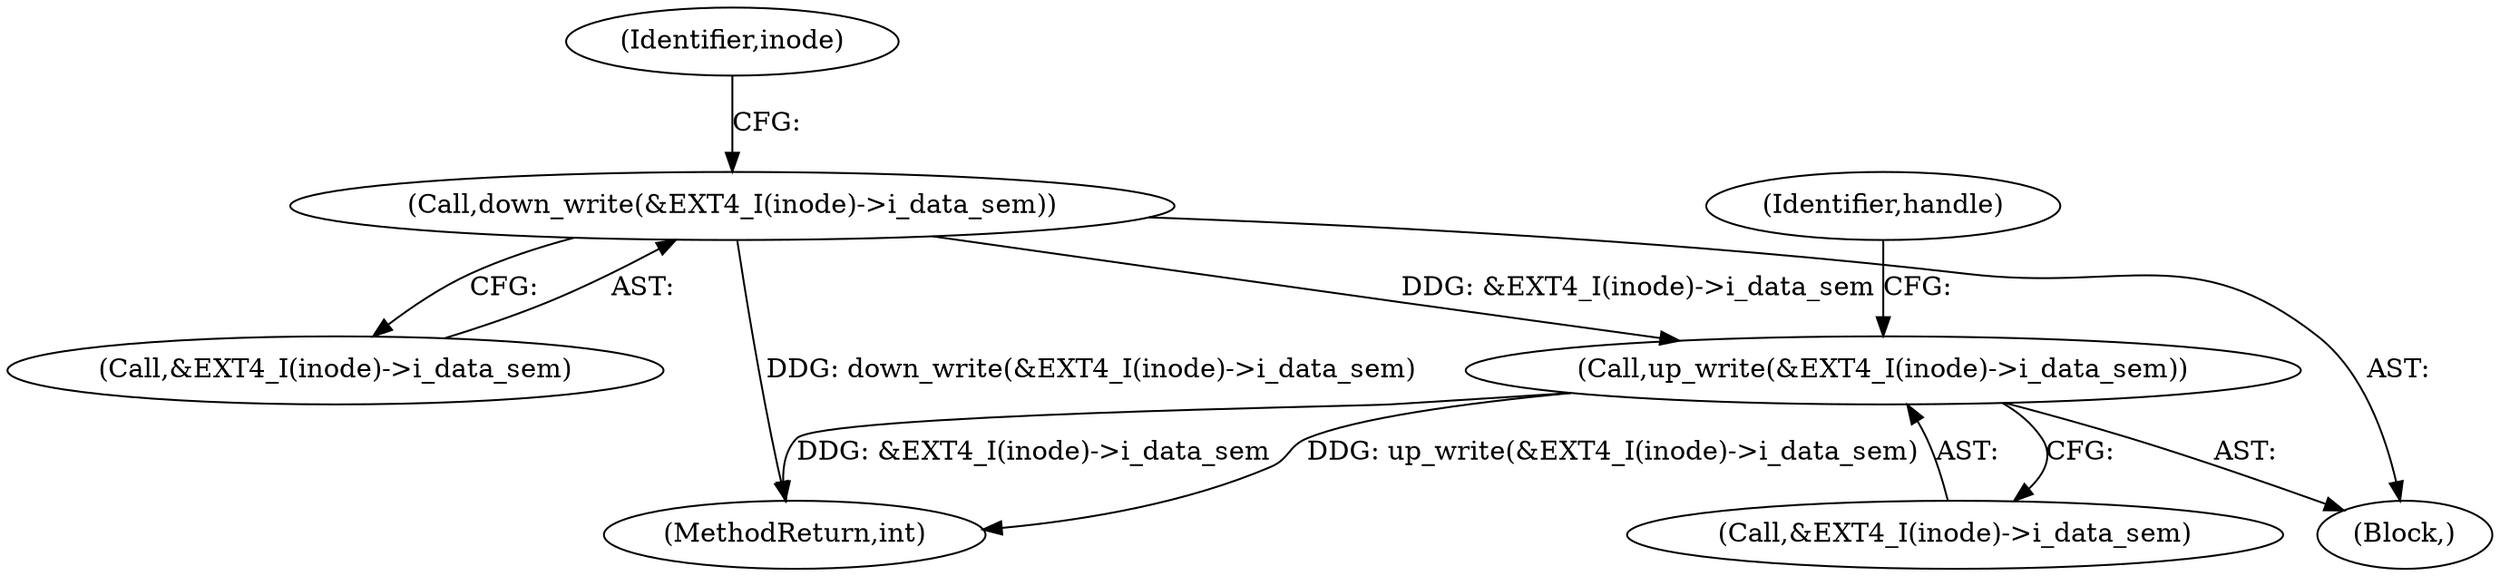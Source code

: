 digraph "0_linux_ea3d7209ca01da209cda6f0dea8be9cc4b7a933b_7@API" {
"1000398" [label="(Call,down_write(&EXT4_I(inode)->i_data_sem))"];
"1000431" [label="(Call,up_write(&EXT4_I(inode)->i_data_sem))"];
"1000432" [label="(Call,&EXT4_I(inode)->i_data_sem)"];
"1000351" [label="(Block,)"];
"1000407" [label="(Identifier,inode)"];
"1000541" [label="(MethodReturn,int)"];
"1000438" [label="(Identifier,handle)"];
"1000398" [label="(Call,down_write(&EXT4_I(inode)->i_data_sem))"];
"1000431" [label="(Call,up_write(&EXT4_I(inode)->i_data_sem))"];
"1000399" [label="(Call,&EXT4_I(inode)->i_data_sem)"];
"1000398" -> "1000351"  [label="AST: "];
"1000398" -> "1000399"  [label="CFG: "];
"1000399" -> "1000398"  [label="AST: "];
"1000407" -> "1000398"  [label="CFG: "];
"1000398" -> "1000541"  [label="DDG: down_write(&EXT4_I(inode)->i_data_sem)"];
"1000398" -> "1000431"  [label="DDG: &EXT4_I(inode)->i_data_sem"];
"1000431" -> "1000351"  [label="AST: "];
"1000431" -> "1000432"  [label="CFG: "];
"1000432" -> "1000431"  [label="AST: "];
"1000438" -> "1000431"  [label="CFG: "];
"1000431" -> "1000541"  [label="DDG: &EXT4_I(inode)->i_data_sem"];
"1000431" -> "1000541"  [label="DDG: up_write(&EXT4_I(inode)->i_data_sem)"];
}

